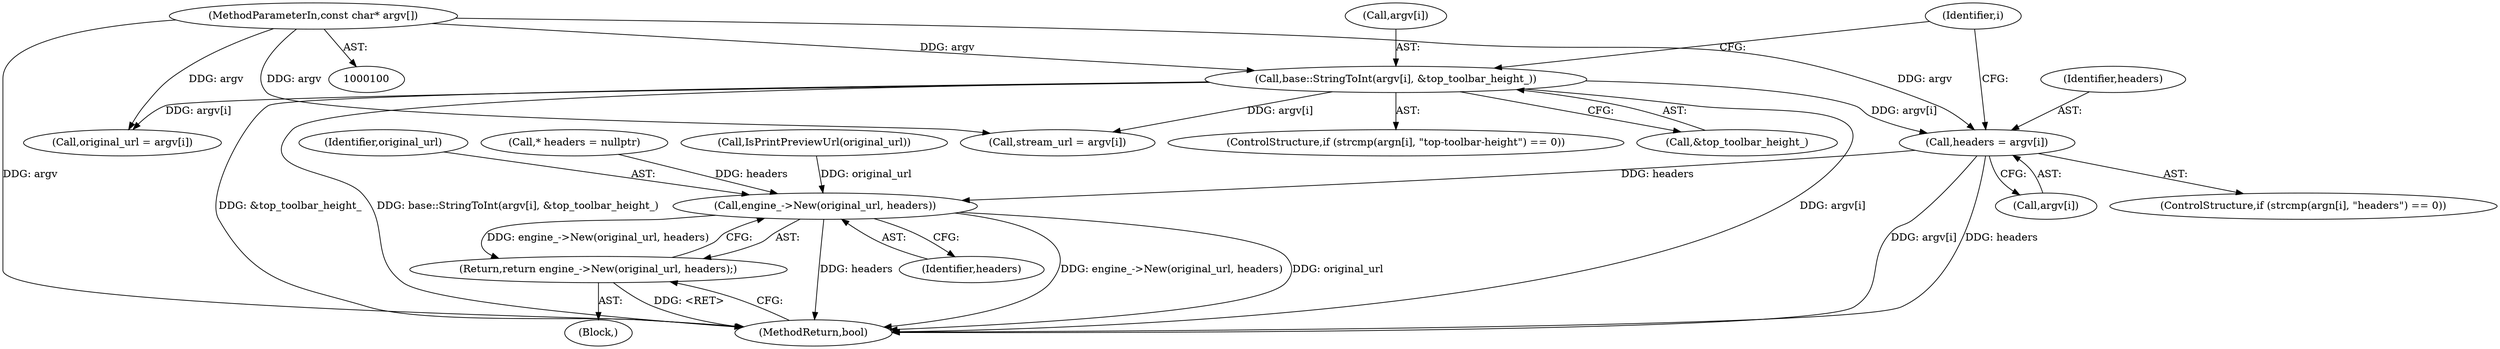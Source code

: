 digraph "0_Chrome_fff450abc4e2fb330ba700547a8e6a7b0fb90a6e@pointer" {
"1000244" [label="(Call,headers = argv[i])"];
"1000270" [label="(Call,base::StringToInt(argv[i], &top_toolbar_height_))"];
"1000103" [label="(MethodParameterIn,const char* argv[])"];
"1000307" [label="(Call,engine_->New(original_url, headers))"];
"1000306" [label="(Return,return engine_->New(original_url, headers);)"];
"1000307" [label="(Call,engine_->New(original_url, headers))"];
"1000308" [label="(Identifier,original_url)"];
"1000306" [label="(Return,return engine_->New(original_url, headers);)"];
"1000216" [label="(Call,original_url = argv[i])"];
"1000270" [label="(Call,base::StringToInt(argv[i], &top_toolbar_height_))"];
"1000262" [label="(ControlStructure,if (strcmp(argn[i], \"top-toolbar-height\") == 0))"];
"1000190" [label="(Call,* headers = nullptr)"];
"1000245" [label="(Identifier,headers)"];
"1000310" [label="(MethodReturn,bool)"];
"1000297" [label="(Call,IsPrintPreviewUrl(original_url))"];
"1000104" [label="(Block,)"];
"1000271" [label="(Call,argv[i])"];
"1000246" [label="(Call,argv[i])"];
"1000206" [label="(Identifier,i)"];
"1000230" [label="(Call,stream_url = argv[i])"];
"1000236" [label="(ControlStructure,if (strcmp(argn[i], \"headers\") == 0))"];
"1000103" [label="(MethodParameterIn,const char* argv[])"];
"1000244" [label="(Call,headers = argv[i])"];
"1000274" [label="(Call,&top_toolbar_height_)"];
"1000309" [label="(Identifier,headers)"];
"1000244" -> "1000236"  [label="AST: "];
"1000244" -> "1000246"  [label="CFG: "];
"1000245" -> "1000244"  [label="AST: "];
"1000246" -> "1000244"  [label="AST: "];
"1000206" -> "1000244"  [label="CFG: "];
"1000244" -> "1000310"  [label="DDG: headers"];
"1000244" -> "1000310"  [label="DDG: argv[i]"];
"1000270" -> "1000244"  [label="DDG: argv[i]"];
"1000103" -> "1000244"  [label="DDG: argv"];
"1000244" -> "1000307"  [label="DDG: headers"];
"1000270" -> "1000262"  [label="AST: "];
"1000270" -> "1000274"  [label="CFG: "];
"1000271" -> "1000270"  [label="AST: "];
"1000274" -> "1000270"  [label="AST: "];
"1000206" -> "1000270"  [label="CFG: "];
"1000270" -> "1000310"  [label="DDG: &top_toolbar_height_"];
"1000270" -> "1000310"  [label="DDG: base::StringToInt(argv[i], &top_toolbar_height_)"];
"1000270" -> "1000310"  [label="DDG: argv[i]"];
"1000270" -> "1000216"  [label="DDG: argv[i]"];
"1000270" -> "1000230"  [label="DDG: argv[i]"];
"1000103" -> "1000270"  [label="DDG: argv"];
"1000103" -> "1000100"  [label="AST: "];
"1000103" -> "1000310"  [label="DDG: argv"];
"1000103" -> "1000216"  [label="DDG: argv"];
"1000103" -> "1000230"  [label="DDG: argv"];
"1000307" -> "1000306"  [label="AST: "];
"1000307" -> "1000309"  [label="CFG: "];
"1000308" -> "1000307"  [label="AST: "];
"1000309" -> "1000307"  [label="AST: "];
"1000306" -> "1000307"  [label="CFG: "];
"1000307" -> "1000310"  [label="DDG: headers"];
"1000307" -> "1000310"  [label="DDG: engine_->New(original_url, headers)"];
"1000307" -> "1000310"  [label="DDG: original_url"];
"1000307" -> "1000306"  [label="DDG: engine_->New(original_url, headers)"];
"1000297" -> "1000307"  [label="DDG: original_url"];
"1000190" -> "1000307"  [label="DDG: headers"];
"1000306" -> "1000104"  [label="AST: "];
"1000310" -> "1000306"  [label="CFG: "];
"1000306" -> "1000310"  [label="DDG: <RET>"];
}
